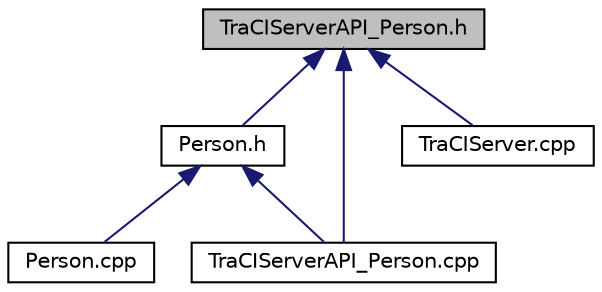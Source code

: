 digraph "TraCIServerAPI_Person.h"
{
  edge [fontname="Helvetica",fontsize="10",labelfontname="Helvetica",labelfontsize="10"];
  node [fontname="Helvetica",fontsize="10",shape=record];
  Node7 [label="TraCIServerAPI_Person.h",height=0.2,width=0.4,color="black", fillcolor="grey75", style="filled", fontcolor="black"];
  Node7 -> Node8 [dir="back",color="midnightblue",fontsize="10",style="solid",fontname="Helvetica"];
  Node8 [label="Person.h",height=0.2,width=0.4,color="black", fillcolor="white", style="filled",URL="$da/d83/_person_8h.html"];
  Node8 -> Node9 [dir="back",color="midnightblue",fontsize="10",style="solid",fontname="Helvetica"];
  Node9 [label="Person.cpp",height=0.2,width=0.4,color="black", fillcolor="white", style="filled",URL="$d5/d87/_person_8cpp.html"];
  Node8 -> Node10 [dir="back",color="midnightblue",fontsize="10",style="solid",fontname="Helvetica"];
  Node10 [label="TraCIServerAPI_Person.cpp",height=0.2,width=0.4,color="black", fillcolor="white", style="filled",URL="$dd/d4f/_tra_c_i_server_a_p_i___person_8cpp.html"];
  Node7 -> Node11 [dir="back",color="midnightblue",fontsize="10",style="solid",fontname="Helvetica"];
  Node11 [label="TraCIServer.cpp",height=0.2,width=0.4,color="black", fillcolor="white", style="filled",URL="$d0/d7d/_tra_c_i_server_8cpp.html"];
  Node7 -> Node10 [dir="back",color="midnightblue",fontsize="10",style="solid",fontname="Helvetica"];
}
